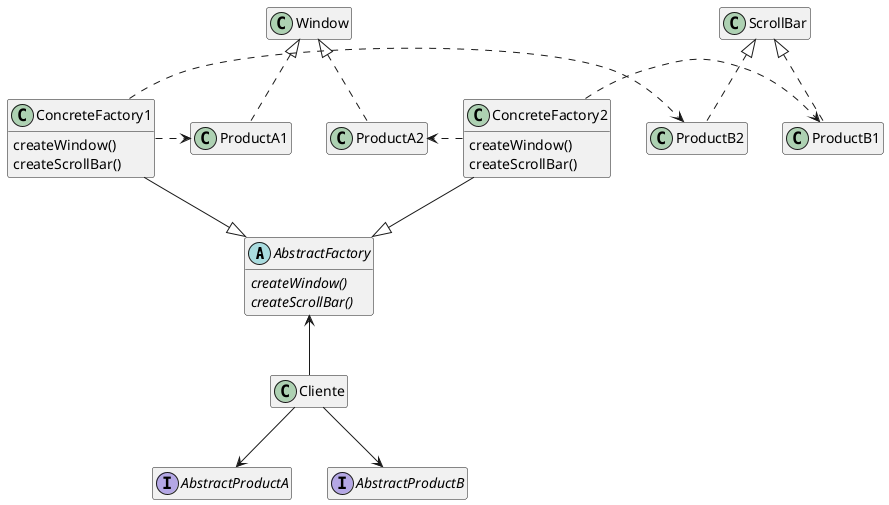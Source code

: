 @startuml
abstract class AbstractFactory{
    {abstract} createWindow()
    {abstract} createScrollBar()
}

class ConcreteFactory1{
    createWindow()
    createScrollBar()
}

class ConcreteFactory2{
    createWindow()
    createScrollBar()
}
ConcreteFactory1 --|> AbstractFactory
ConcreteFactory2 --|> AbstractFactory

interface AbstractProductA
class ProductA2
class ProductA1

Window <|..ProductA2
Window <|..ProductA1

interface AbstractProductB
class ProductB1
class ProductB2

ScrollBar <|..ProductB1
ScrollBar <|..ProductB2

Cliente --> AbstractProductA
Cliente --> AbstractProductB
AbstractFactory <-- Cliente 


ConcreteFactory1 .> ProductA1
ConcreteFactory1 .> ProductB2

ConcreteFactory2 .> ProductA2
ConcreteFactory2 .> ProductB1

hide empty attributes
hide empty methods

@enduml
